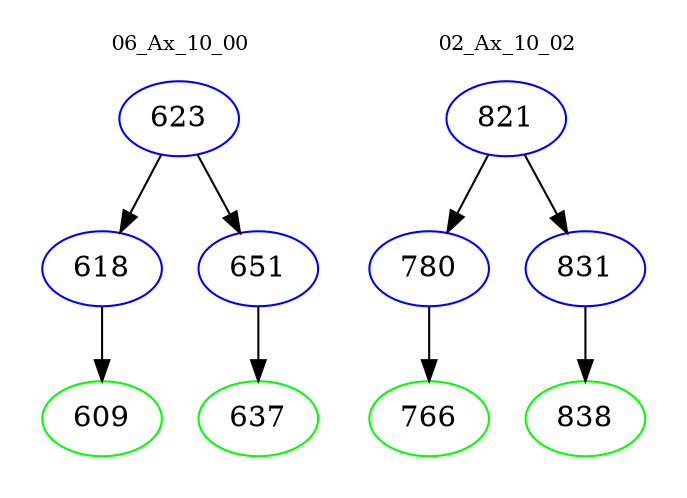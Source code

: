digraph{
subgraph cluster_0 {
color = white
label = "06_Ax_10_00";
fontsize=10;
T0_623 [label="623", color="blue"]
T0_623 -> T0_618 [color="black"]
T0_618 [label="618", color="blue"]
T0_618 -> T0_609 [color="black"]
T0_609 [label="609", color="green"]
T0_623 -> T0_651 [color="black"]
T0_651 [label="651", color="blue"]
T0_651 -> T0_637 [color="black"]
T0_637 [label="637", color="green"]
}
subgraph cluster_1 {
color = white
label = "02_Ax_10_02";
fontsize=10;
T1_821 [label="821", color="blue"]
T1_821 -> T1_780 [color="black"]
T1_780 [label="780", color="blue"]
T1_780 -> T1_766 [color="black"]
T1_766 [label="766", color="green"]
T1_821 -> T1_831 [color="black"]
T1_831 [label="831", color="blue"]
T1_831 -> T1_838 [color="black"]
T1_838 [label="838", color="green"]
}
}
